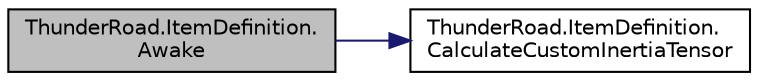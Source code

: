 digraph "ThunderRoad.ItemDefinition.Awake"
{
 // LATEX_PDF_SIZE
  edge [fontname="Helvetica",fontsize="10",labelfontname="Helvetica",labelfontsize="10"];
  node [fontname="Helvetica",fontsize="10",shape=record];
  rankdir="LR";
  Node1 [label="ThunderRoad.ItemDefinition.\lAwake",height=0.2,width=0.4,color="black", fillcolor="grey75", style="filled", fontcolor="black",tooltip="Awakes this instance."];
  Node1 -> Node2 [color="midnightblue",fontsize="10",style="solid",fontname="Helvetica"];
  Node2 [label="ThunderRoad.ItemDefinition.\lCalculateCustomInertiaTensor",height=0.2,width=0.4,color="black", fillcolor="white", style="filled",URL="$class_thunder_road_1_1_item_definition.html#a6c50e62022bf4f636d01db15bf58a43e",tooltip="Calculates the custom inertia tensor."];
}
